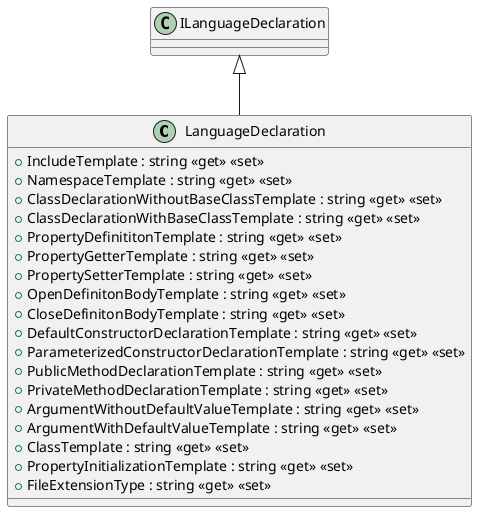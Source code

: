 @startuml
class LanguageDeclaration {
    + IncludeTemplate : string <<get>> <<set>>
    + NamespaceTemplate : string <<get>> <<set>>
    + ClassDeclarationWithoutBaseClassTemplate : string <<get>> <<set>>
    + ClassDeclarationWithBaseClassTemplate : string <<get>> <<set>>
    + PropertyDefinititonTemplate : string <<get>> <<set>>
    + PropertyGetterTemplate : string <<get>> <<set>>
    + PropertySetterTemplate : string <<get>> <<set>>
    + OpenDefinitonBodyTemplate : string <<get>> <<set>>
    + CloseDefinitonBodyTemplate : string <<get>> <<set>>
    + DefaultConstructorDeclarationTemplate : string <<get>> <<set>>
    + ParameterizedConstructorDeclarationTemplate : string <<get>> <<set>>
    + PublicMethodDeclarationTemplate : string <<get>> <<set>>
    + PrivateMethodDeclarationTemplate : string <<get>> <<set>>
    + ArgumentWithoutDefaultValueTemplate : string <<get>> <<set>>
    + ArgumentWithDefaultValueTemplate : string <<get>> <<set>>
    + ClassTemplate : string <<get>> <<set>>
    + PropertyInitializationTemplate : string <<get>> <<set>>
    + FileExtensionType : string <<get>> <<set>>
}
ILanguageDeclaration <|-- LanguageDeclaration
@enduml
